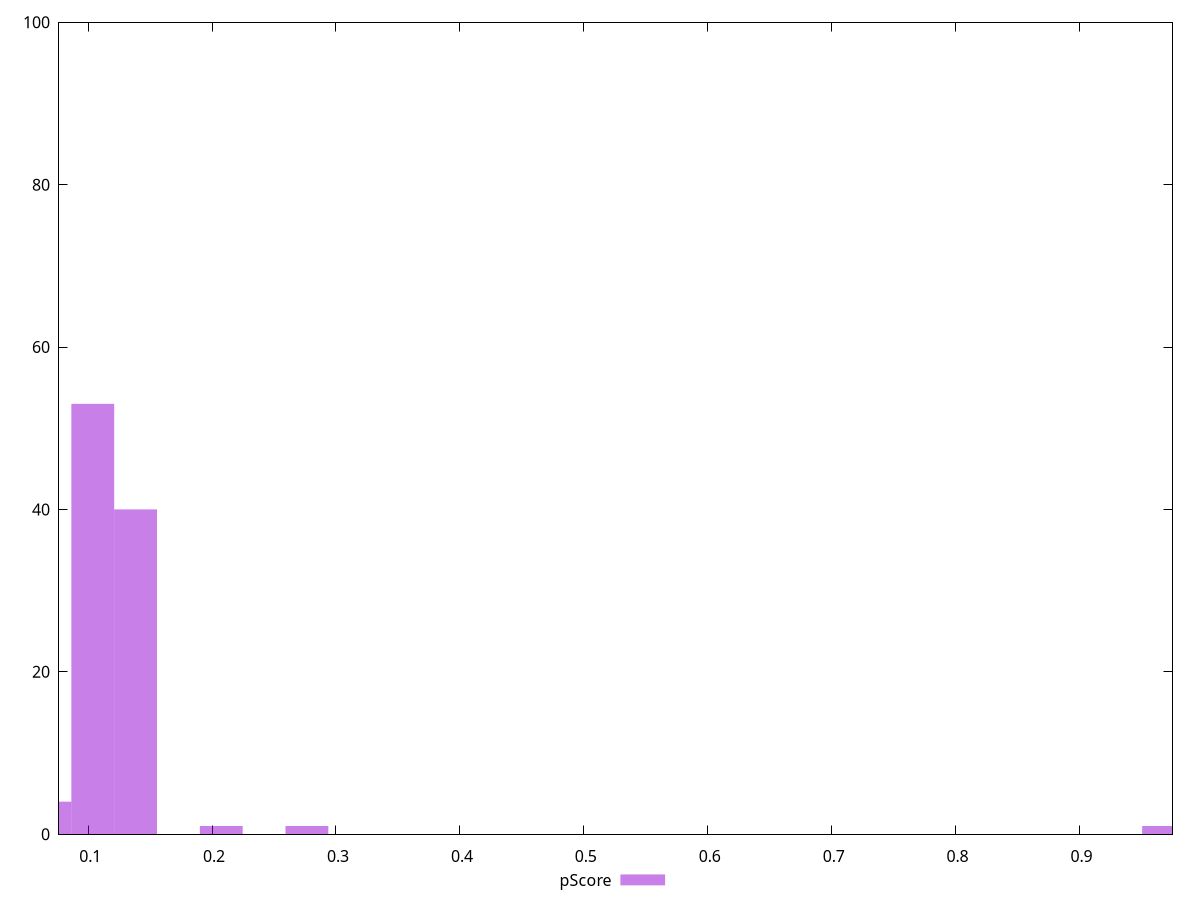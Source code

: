 reset

$pScore <<EOF
0.10370252094372182 53
0.20740504188744363 1
0.13827002792496243 40
0.27654005584992486 1
0.06913501396248121 4
0.967890195474737 1
EOF

set key outside below
set boxwidth 0.03456750698124061
set xrange [0.07645468841631686:0.975096375662456]
set yrange [0:100]
set trange [0:100]
set style fill transparent solid 0.5 noborder
set terminal svg size 640, 490 enhanced background rgb 'white'
set output "report/report_00029_2021-02-24T13-36-40.390Z/interactive/samples/music/pScore/histogram.svg"

plot $pScore title "pScore" with boxes

reset
